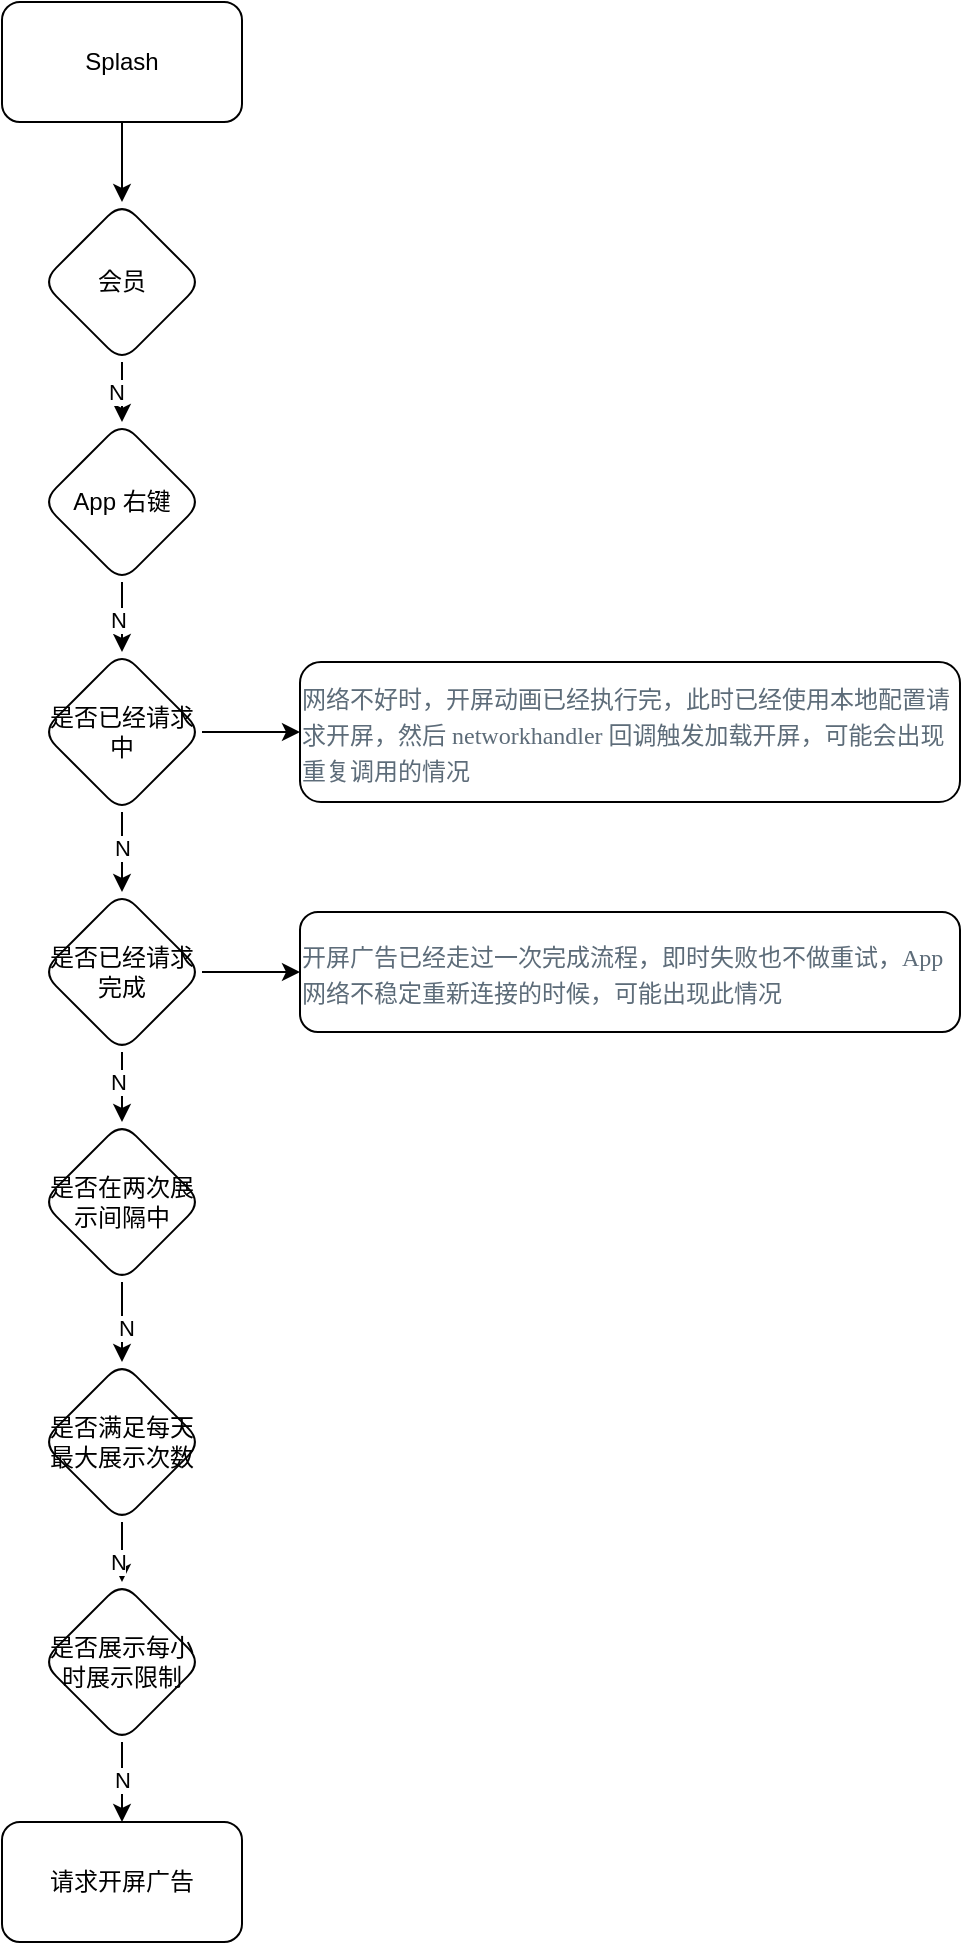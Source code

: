 <mxfile version="27.0.9" pages="2">
  <diagram name="开屏" id="DvhZfWykAnwqZ632f6Nw">
    <mxGraphModel dx="1678" dy="1011" grid="1" gridSize="10" guides="1" tooltips="1" connect="1" arrows="1" fold="1" page="1" pageScale="1" pageWidth="827" pageHeight="1169" math="0" shadow="0">
      <root>
        <mxCell id="0" />
        <mxCell id="1" parent="0" />
        <mxCell id="HKPZWTfdbsJV3AsxC-_P-3" value="" style="edgeStyle=orthogonalEdgeStyle;rounded=0;orthogonalLoop=1;jettySize=auto;html=1;" edge="1" parent="1" source="HKPZWTfdbsJV3AsxC-_P-1" target="HKPZWTfdbsJV3AsxC-_P-2">
          <mxGeometry relative="1" as="geometry" />
        </mxCell>
        <mxCell id="HKPZWTfdbsJV3AsxC-_P-1" value="Splash" style="rounded=1;whiteSpace=wrap;html=1;" vertex="1" parent="1">
          <mxGeometry x="100" y="180" width="120" height="60" as="geometry" />
        </mxCell>
        <mxCell id="HKPZWTfdbsJV3AsxC-_P-5" value="" style="edgeStyle=orthogonalEdgeStyle;rounded=0;orthogonalLoop=1;jettySize=auto;html=1;" edge="1" parent="1" source="HKPZWTfdbsJV3AsxC-_P-2" target="HKPZWTfdbsJV3AsxC-_P-4">
          <mxGeometry relative="1" as="geometry" />
        </mxCell>
        <mxCell id="HKPZWTfdbsJV3AsxC-_P-18" value="N" style="edgeLabel;html=1;align=center;verticalAlign=middle;resizable=0;points=[];" vertex="1" connectable="0" parent="HKPZWTfdbsJV3AsxC-_P-5">
          <mxGeometry x="0.025" y="3" relative="1" as="geometry">
            <mxPoint as="offset" />
          </mxGeometry>
        </mxCell>
        <mxCell id="HKPZWTfdbsJV3AsxC-_P-2" value="会员" style="rhombus;whiteSpace=wrap;html=1;rounded=1;" vertex="1" parent="1">
          <mxGeometry x="120" y="280" width="80" height="80" as="geometry" />
        </mxCell>
        <mxCell id="HKPZWTfdbsJV3AsxC-_P-7" value="" style="edgeStyle=orthogonalEdgeStyle;rounded=0;orthogonalLoop=1;jettySize=auto;html=1;" edge="1" parent="1" source="HKPZWTfdbsJV3AsxC-_P-4" target="HKPZWTfdbsJV3AsxC-_P-6">
          <mxGeometry relative="1" as="geometry" />
        </mxCell>
        <mxCell id="HKPZWTfdbsJV3AsxC-_P-19" value="N" style="edgeLabel;html=1;align=center;verticalAlign=middle;resizable=0;points=[];" vertex="1" connectable="0" parent="HKPZWTfdbsJV3AsxC-_P-7">
          <mxGeometry x="-0.075" y="2" relative="1" as="geometry">
            <mxPoint as="offset" />
          </mxGeometry>
        </mxCell>
        <mxCell id="HKPZWTfdbsJV3AsxC-_P-4" value="App 右键" style="rhombus;whiteSpace=wrap;html=1;rounded=1;" vertex="1" parent="1">
          <mxGeometry x="120" y="390" width="80" height="80" as="geometry" />
        </mxCell>
        <mxCell id="HKPZWTfdbsJV3AsxC-_P-9" value="" style="edgeStyle=orthogonalEdgeStyle;rounded=0;orthogonalLoop=1;jettySize=auto;html=1;" edge="1" parent="1" source="HKPZWTfdbsJV3AsxC-_P-6" target="HKPZWTfdbsJV3AsxC-_P-8">
          <mxGeometry relative="1" as="geometry" />
        </mxCell>
        <mxCell id="HKPZWTfdbsJV3AsxC-_P-11" value="" style="edgeStyle=orthogonalEdgeStyle;rounded=0;orthogonalLoop=1;jettySize=auto;html=1;" edge="1" parent="1" source="HKPZWTfdbsJV3AsxC-_P-6" target="HKPZWTfdbsJV3AsxC-_P-10">
          <mxGeometry relative="1" as="geometry" />
        </mxCell>
        <mxCell id="HKPZWTfdbsJV3AsxC-_P-20" value="N" style="edgeLabel;html=1;align=center;verticalAlign=middle;resizable=0;points=[];" vertex="1" connectable="0" parent="HKPZWTfdbsJV3AsxC-_P-11">
          <mxGeometry x="-0.125" relative="1" as="geometry">
            <mxPoint as="offset" />
          </mxGeometry>
        </mxCell>
        <mxCell id="HKPZWTfdbsJV3AsxC-_P-6" value="是否已经请求中" style="rhombus;whiteSpace=wrap;html=1;rounded=1;" vertex="1" parent="1">
          <mxGeometry x="120" y="505" width="80" height="80" as="geometry" />
        </mxCell>
        <mxCell id="HKPZWTfdbsJV3AsxC-_P-8" value="&lt;p style=&quot;margin: 0px; font-variant-numeric: normal; font-variant-east-asian: normal; font-variant-alternates: normal; font-size-adjust: none; font-kerning: auto; font-optical-sizing: auto; font-feature-settings: normal; font-variation-settings: normal; font-variant-position: normal; font-variant-emoji: normal; font-stretch: normal; line-height: normal; font-family: Menlo; color: rgb(93, 108, 121); background-color: rgb(255, 255, 255); text-align: start;&quot; class=&quot;p1&quot;&gt;网络不好时，开屏动画已经执行完，此时已经使用本地配置请求开屏，然后 networkhandler 回调触发加载开屏，可能会出现重复调用的情况&lt;/p&gt;" style="whiteSpace=wrap;html=1;rounded=1;" vertex="1" parent="1">
          <mxGeometry x="249" y="510" width="330" height="70" as="geometry" />
        </mxCell>
        <mxCell id="HKPZWTfdbsJV3AsxC-_P-13" value="" style="edgeStyle=orthogonalEdgeStyle;rounded=0;orthogonalLoop=1;jettySize=auto;html=1;" edge="1" parent="1" source="HKPZWTfdbsJV3AsxC-_P-10" target="HKPZWTfdbsJV3AsxC-_P-12">
          <mxGeometry relative="1" as="geometry" />
        </mxCell>
        <mxCell id="HKPZWTfdbsJV3AsxC-_P-15" value="" style="edgeStyle=orthogonalEdgeStyle;rounded=0;orthogonalLoop=1;jettySize=auto;html=1;" edge="1" parent="1" source="HKPZWTfdbsJV3AsxC-_P-10" target="HKPZWTfdbsJV3AsxC-_P-14">
          <mxGeometry relative="1" as="geometry" />
        </mxCell>
        <mxCell id="HKPZWTfdbsJV3AsxC-_P-21" value="N" style="edgeLabel;html=1;align=center;verticalAlign=middle;resizable=0;points=[];" vertex="1" connectable="0" parent="HKPZWTfdbsJV3AsxC-_P-15">
          <mxGeometry x="-0.325" y="-2" relative="1" as="geometry">
            <mxPoint as="offset" />
          </mxGeometry>
        </mxCell>
        <mxCell id="HKPZWTfdbsJV3AsxC-_P-10" value="是否已经请求完成" style="rhombus;whiteSpace=wrap;html=1;rounded=1;" vertex="1" parent="1">
          <mxGeometry x="120" y="625" width="80" height="80" as="geometry" />
        </mxCell>
        <mxCell id="HKPZWTfdbsJV3AsxC-_P-12" value="&lt;p style=&quot;margin: 0px; font-variant-numeric: normal; font-variant-east-asian: normal; font-variant-alternates: normal; font-size-adjust: none; font-kerning: auto; font-optical-sizing: auto; font-feature-settings: normal; font-variation-settings: normal; font-variant-position: normal; font-variant-emoji: normal; font-stretch: normal; line-height: normal; font-family: Menlo; color: rgb(93, 108, 121); background-color: rgb(255, 255, 255); text-align: start;&quot; class=&quot;p1&quot;&gt;开屏广告已经走过一次完成流程，即时失败也不做重试，App 网络不稳定重新连接的时候，可能出现此情况&lt;/p&gt;" style="whiteSpace=wrap;html=1;rounded=1;" vertex="1" parent="1">
          <mxGeometry x="249" y="635" width="330" height="60" as="geometry" />
        </mxCell>
        <mxCell id="HKPZWTfdbsJV3AsxC-_P-17" value="" style="edgeStyle=orthogonalEdgeStyle;rounded=0;orthogonalLoop=1;jettySize=auto;html=1;" edge="1" parent="1" source="HKPZWTfdbsJV3AsxC-_P-14" target="HKPZWTfdbsJV3AsxC-_P-16">
          <mxGeometry relative="1" as="geometry" />
        </mxCell>
        <mxCell id="HKPZWTfdbsJV3AsxC-_P-22" value="N" style="edgeLabel;html=1;align=center;verticalAlign=middle;resizable=0;points=[];" vertex="1" connectable="0" parent="HKPZWTfdbsJV3AsxC-_P-17">
          <mxGeometry x="0.125" y="2" relative="1" as="geometry">
            <mxPoint as="offset" />
          </mxGeometry>
        </mxCell>
        <mxCell id="HKPZWTfdbsJV3AsxC-_P-14" value="是否在两次展示间隔中" style="rhombus;whiteSpace=wrap;html=1;rounded=1;" vertex="1" parent="1">
          <mxGeometry x="120" y="740" width="80" height="80" as="geometry" />
        </mxCell>
        <mxCell id="HKPZWTfdbsJV3AsxC-_P-24" value="" style="edgeStyle=orthogonalEdgeStyle;rounded=0;orthogonalLoop=1;jettySize=auto;html=1;" edge="1" parent="1" source="HKPZWTfdbsJV3AsxC-_P-16" target="HKPZWTfdbsJV3AsxC-_P-23">
          <mxGeometry relative="1" as="geometry" />
        </mxCell>
        <mxCell id="HKPZWTfdbsJV3AsxC-_P-27" value="N" style="edgeLabel;html=1;align=center;verticalAlign=middle;resizable=0;points=[];" vertex="1" connectable="0" parent="HKPZWTfdbsJV3AsxC-_P-24">
          <mxGeometry x="-0.175" y="2" relative="1" as="geometry">
            <mxPoint as="offset" />
          </mxGeometry>
        </mxCell>
        <mxCell id="HKPZWTfdbsJV3AsxC-_P-16" value="是否满足每天最大展示次数" style="rhombus;whiteSpace=wrap;html=1;rounded=1;" vertex="1" parent="1">
          <mxGeometry x="120" y="860" width="80" height="80" as="geometry" />
        </mxCell>
        <mxCell id="HKPZWTfdbsJV3AsxC-_P-26" value="" style="edgeStyle=orthogonalEdgeStyle;rounded=0;orthogonalLoop=1;jettySize=auto;html=1;" edge="1" parent="1" source="HKPZWTfdbsJV3AsxC-_P-23" target="HKPZWTfdbsJV3AsxC-_P-25">
          <mxGeometry relative="1" as="geometry" />
        </mxCell>
        <mxCell id="HKPZWTfdbsJV3AsxC-_P-28" value="N" style="edgeLabel;html=1;align=center;verticalAlign=middle;resizable=0;points=[];" vertex="1" connectable="0" parent="HKPZWTfdbsJV3AsxC-_P-26">
          <mxGeometry x="-0.044" relative="1" as="geometry">
            <mxPoint as="offset" />
          </mxGeometry>
        </mxCell>
        <mxCell id="HKPZWTfdbsJV3AsxC-_P-23" value="是否展示每小时展示限制" style="rhombus;whiteSpace=wrap;html=1;rounded=1;" vertex="1" parent="1">
          <mxGeometry x="120" y="970" width="80" height="80" as="geometry" />
        </mxCell>
        <mxCell id="HKPZWTfdbsJV3AsxC-_P-25" value="请求开屏广告" style="whiteSpace=wrap;html=1;rounded=1;" vertex="1" parent="1">
          <mxGeometry x="100" y="1090" width="120" height="60" as="geometry" />
        </mxCell>
      </root>
    </mxGraphModel>
  </diagram>
  <diagram id="I3QPIQcNXXC7rZCJ9WXx" name="插屏">
    <mxGraphModel dx="1426" dy="739" grid="1" gridSize="10" guides="1" tooltips="1" connect="1" arrows="1" fold="1" page="1" pageScale="1" pageWidth="827" pageHeight="1169" math="0" shadow="0">
      <root>
        <mxCell id="0" />
        <mxCell id="1" parent="0" />
        <mxCell id="LtF39vKYsrYd9h90_7ni-3" value="" style="edgeStyle=orthogonalEdgeStyle;rounded=0;orthogonalLoop=1;jettySize=auto;html=1;" edge="1" parent="1" source="LtF39vKYsrYd9h90_7ni-1" target="LtF39vKYsrYd9h90_7ni-2">
          <mxGeometry relative="1" as="geometry" />
        </mxCell>
        <mxCell id="PfURLPBDjbBwW9CURUML-14" value="N" style="edgeLabel;html=1;align=center;verticalAlign=middle;resizable=0;points=[];" vertex="1" connectable="0" parent="LtF39vKYsrYd9h90_7ni-3">
          <mxGeometry x="-0.02" y="-3" relative="1" as="geometry">
            <mxPoint x="-3" y="-2" as="offset" />
          </mxGeometry>
        </mxCell>
        <mxCell id="LtF39vKYsrYd9h90_7ni-1" value="插屏广告" style="rounded=1;whiteSpace=wrap;html=1;" vertex="1" parent="1">
          <mxGeometry x="139" y="100" width="120" height="60" as="geometry" />
        </mxCell>
        <mxCell id="LtF39vKYsrYd9h90_7ni-5" value="" style="edgeStyle=orthogonalEdgeStyle;rounded=0;orthogonalLoop=1;jettySize=auto;html=1;" edge="1" parent="1" source="LtF39vKYsrYd9h90_7ni-2" target="LtF39vKYsrYd9h90_7ni-4">
          <mxGeometry relative="1" as="geometry" />
        </mxCell>
        <mxCell id="PfURLPBDjbBwW9CURUML-15" value="N" style="edgeLabel;html=1;align=center;verticalAlign=middle;resizable=0;points=[];" vertex="1" connectable="0" parent="LtF39vKYsrYd9h90_7ni-5">
          <mxGeometry x="-0.55" relative="1" as="geometry">
            <mxPoint as="offset" />
          </mxGeometry>
        </mxCell>
        <mxCell id="LtF39vKYsrYd9h90_7ni-2" value="会员" style="rhombus;whiteSpace=wrap;html=1;rounded=1;" vertex="1" parent="1">
          <mxGeometry x="160" y="210" width="80" height="80" as="geometry" />
        </mxCell>
        <mxCell id="LtF39vKYsrYd9h90_7ni-7" value="" style="edgeStyle=orthogonalEdgeStyle;rounded=0;orthogonalLoop=1;jettySize=auto;html=1;" edge="1" parent="1" source="LtF39vKYsrYd9h90_7ni-4" target="LtF39vKYsrYd9h90_7ni-6">
          <mxGeometry relative="1" as="geometry" />
        </mxCell>
        <mxCell id="PfURLPBDjbBwW9CURUML-16" value="N" style="edgeLabel;html=1;align=center;verticalAlign=middle;resizable=0;points=[];" vertex="1" connectable="0" parent="LtF39vKYsrYd9h90_7ni-7">
          <mxGeometry x="-0.4" y="3" relative="1" as="geometry">
            <mxPoint as="offset" />
          </mxGeometry>
        </mxCell>
        <mxCell id="LtF39vKYsrYd9h90_7ni-4" value="是否满足配置的展示间隔" style="rhombus;whiteSpace=wrap;html=1;rounded=1;" vertex="1" parent="1">
          <mxGeometry x="160" y="330" width="80" height="80" as="geometry" />
        </mxCell>
        <mxCell id="PfURLPBDjbBwW9CURUML-12" style="edgeStyle=orthogonalEdgeStyle;rounded=0;orthogonalLoop=1;jettySize=auto;html=1;exitX=0.5;exitY=1;exitDx=0;exitDy=0;entryX=0.5;entryY=0;entryDx=0;entryDy=0;" edge="1" parent="1" source="LtF39vKYsrYd9h90_7ni-6" target="LtF39vKYsrYd9h90_7ni-8">
          <mxGeometry relative="1" as="geometry" />
        </mxCell>
        <mxCell id="PfURLPBDjbBwW9CURUML-13" value="N" style="edgeLabel;html=1;align=center;verticalAlign=middle;resizable=0;points=[];" vertex="1" connectable="0" parent="PfURLPBDjbBwW9CURUML-12">
          <mxGeometry x="-0.024" y="-1" relative="1" as="geometry">
            <mxPoint x="1" y="1" as="offset" />
          </mxGeometry>
        </mxCell>
        <mxCell id="LtF39vKYsrYd9h90_7ni-6" value="是否是新用户" style="rhombus;whiteSpace=wrap;html=1;rounded=1;" vertex="1" parent="1">
          <mxGeometry x="160" y="450" width="80" height="80" as="geometry" />
        </mxCell>
        <mxCell id="PfURLPBDjbBwW9CURUML-9" value="" style="edgeStyle=orthogonalEdgeStyle;rounded=0;orthogonalLoop=1;jettySize=auto;html=1;" edge="1" parent="1" source="LtF39vKYsrYd9h90_7ni-8" target="PfURLPBDjbBwW9CURUML-4">
          <mxGeometry relative="1" as="geometry" />
        </mxCell>
        <mxCell id="PfURLPBDjbBwW9CURUML-10" value="N" style="edgeLabel;html=1;align=center;verticalAlign=middle;resizable=0;points=[];" vertex="1" connectable="0" parent="PfURLPBDjbBwW9CURUML-9">
          <mxGeometry x="-0.25" relative="1" as="geometry">
            <mxPoint as="offset" />
          </mxGeometry>
        </mxCell>
        <mxCell id="LtF39vKYsrYd9h90_7ni-8" value="是否满足&lt;font style=&quot;color: rgb(255, 34, 78);&quot;&gt;场景&lt;/font&gt;间隔" style="rhombus;whiteSpace=wrap;html=1;rounded=1;" vertex="1" parent="1">
          <mxGeometry x="159" y="570" width="80" height="80" as="geometry" />
        </mxCell>
        <mxCell id="PfURLPBDjbBwW9CURUML-1" value="N" style="edgeLabel;html=1;align=center;verticalAlign=middle;resizable=0;points=[];" vertex="1" connectable="0" parent="1">
          <mxGeometry x="199" y="710" as="geometry" />
        </mxCell>
        <mxCell id="PfURLPBDjbBwW9CURUML-2" value="" style="edgeStyle=orthogonalEdgeStyle;rounded=0;orthogonalLoop=1;jettySize=auto;html=1;" edge="1" parent="1" source="PfURLPBDjbBwW9CURUML-4" target="PfURLPBDjbBwW9CURUML-7">
          <mxGeometry relative="1" as="geometry" />
        </mxCell>
        <mxCell id="PfURLPBDjbBwW9CURUML-3" value="N" style="edgeLabel;html=1;align=center;verticalAlign=middle;resizable=0;points=[];" vertex="1" connectable="0" parent="PfURLPBDjbBwW9CURUML-2">
          <mxGeometry x="-0.175" y="2" relative="1" as="geometry">
            <mxPoint as="offset" />
          </mxGeometry>
        </mxCell>
        <mxCell id="PfURLPBDjbBwW9CURUML-4" value="是否满足每天最大展示次数" style="rhombus;whiteSpace=wrap;html=1;rounded=1;" vertex="1" parent="1">
          <mxGeometry x="157" y="680.005" width="80" height="80" as="geometry" />
        </mxCell>
        <mxCell id="PfURLPBDjbBwW9CURUML-5" value="" style="edgeStyle=orthogonalEdgeStyle;rounded=0;orthogonalLoop=1;jettySize=auto;html=1;" edge="1" parent="1" source="PfURLPBDjbBwW9CURUML-7" target="PfURLPBDjbBwW9CURUML-8">
          <mxGeometry relative="1" as="geometry" />
        </mxCell>
        <mxCell id="PfURLPBDjbBwW9CURUML-6" value="N" style="edgeLabel;html=1;align=center;verticalAlign=middle;resizable=0;points=[];" vertex="1" connectable="0" parent="PfURLPBDjbBwW9CURUML-5">
          <mxGeometry x="-0.044" relative="1" as="geometry">
            <mxPoint as="offset" />
          </mxGeometry>
        </mxCell>
        <mxCell id="PfURLPBDjbBwW9CURUML-7" value="是否展示每小时展示限制" style="rhombus;whiteSpace=wrap;html=1;rounded=1;" vertex="1" parent="1">
          <mxGeometry x="157" y="790.005" width="80" height="80" as="geometry" />
        </mxCell>
        <mxCell id="PfURLPBDjbBwW9CURUML-8" value="请求开屏广告" style="whiteSpace=wrap;html=1;rounded=1;" vertex="1" parent="1">
          <mxGeometry x="137" y="910.005" width="120" height="60" as="geometry" />
        </mxCell>
      </root>
    </mxGraphModel>
  </diagram>
</mxfile>
